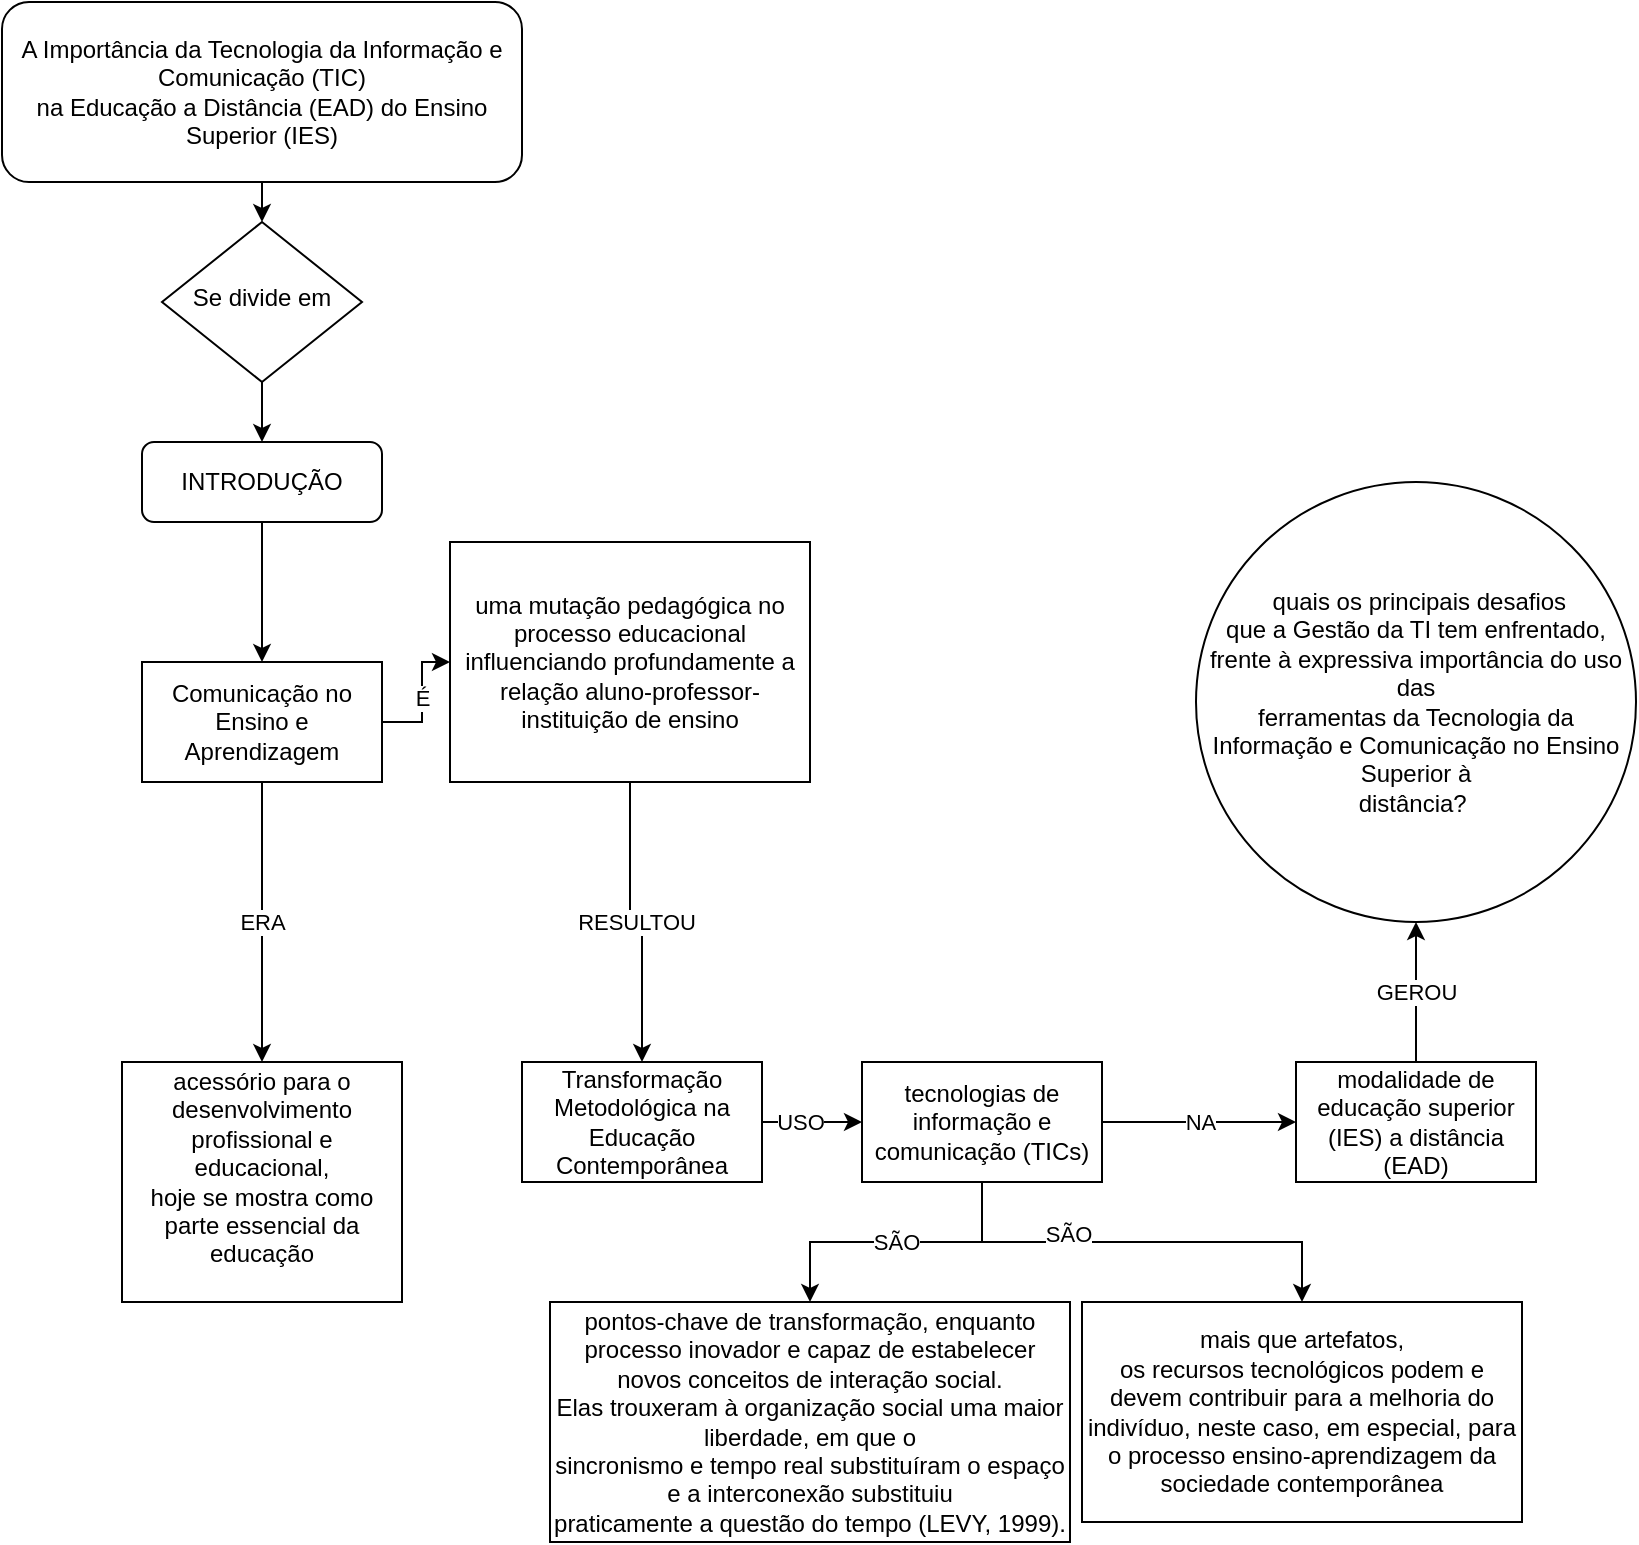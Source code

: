 <mxfile version="21.0.8" type="device"><diagram id="C5RBs43oDa-KdzZeNtuy" name="Page-1"><mxGraphModel dx="1114" dy="610" grid="1" gridSize="10" guides="1" tooltips="1" connect="1" arrows="1" fold="1" page="1" pageScale="1" pageWidth="827" pageHeight="1169" math="0" shadow="0"><root><mxCell id="WIyWlLk6GJQsqaUBKTNV-0"/><mxCell id="WIyWlLk6GJQsqaUBKTNV-1" parent="WIyWlLk6GJQsqaUBKTNV-0"/><mxCell id="97dIQ2gSYf81nI9fvkWK-4" style="edgeStyle=orthogonalEdgeStyle;rounded=0;orthogonalLoop=1;jettySize=auto;html=1;exitX=0.5;exitY=1;exitDx=0;exitDy=0;entryX=0.5;entryY=0;entryDx=0;entryDy=0;" edge="1" parent="WIyWlLk6GJQsqaUBKTNV-1" source="97dIQ2gSYf81nI9fvkWK-0" target="97dIQ2gSYf81nI9fvkWK-2"><mxGeometry relative="1" as="geometry"/></mxCell><mxCell id="97dIQ2gSYf81nI9fvkWK-0" value="A Importância da Tecnologia da Informação e Comunicação (TIC)&lt;br/&gt;na Educação a Distância (EAD) do Ensino Superior (IES)" style="rounded=1;whiteSpace=wrap;html=1;fontSize=12;glass=0;strokeWidth=1;shadow=0;" vertex="1" parent="WIyWlLk6GJQsqaUBKTNV-1"><mxGeometry x="10" y="10" width="260" height="90" as="geometry"/></mxCell><mxCell id="97dIQ2gSYf81nI9fvkWK-1" style="edgeStyle=orthogonalEdgeStyle;rounded=0;orthogonalLoop=1;jettySize=auto;html=1;" edge="1" parent="WIyWlLk6GJQsqaUBKTNV-1" source="97dIQ2gSYf81nI9fvkWK-2" target="97dIQ2gSYf81nI9fvkWK-3"><mxGeometry relative="1" as="geometry"/></mxCell><mxCell id="97dIQ2gSYf81nI9fvkWK-2" value="Se divide em" style="rhombus;whiteSpace=wrap;html=1;shadow=0;fontFamily=Helvetica;fontSize=12;align=center;strokeWidth=1;spacing=6;spacingTop=-4;" vertex="1" parent="WIyWlLk6GJQsqaUBKTNV-1"><mxGeometry x="90" y="120" width="100" height="80" as="geometry"/></mxCell><mxCell id="97dIQ2gSYf81nI9fvkWK-8" style="edgeStyle=orthogonalEdgeStyle;rounded=0;orthogonalLoop=1;jettySize=auto;html=1;exitX=0.5;exitY=1;exitDx=0;exitDy=0;entryX=0.5;entryY=0;entryDx=0;entryDy=0;" edge="1" parent="WIyWlLk6GJQsqaUBKTNV-1" source="97dIQ2gSYf81nI9fvkWK-3" target="97dIQ2gSYf81nI9fvkWK-22"><mxGeometry relative="1" as="geometry"><mxPoint x="140" y="310" as="targetPoint"/></mxGeometry></mxCell><mxCell id="97dIQ2gSYf81nI9fvkWK-3" value="INTRODUÇÃO" style="rounded=1;whiteSpace=wrap;html=1;fontSize=12;glass=0;strokeWidth=1;shadow=0;" vertex="1" parent="WIyWlLk6GJQsqaUBKTNV-1"><mxGeometry x="80" y="230" width="120" height="40" as="geometry"/></mxCell><mxCell id="97dIQ2gSYf81nI9fvkWK-10" value="&lt;font style=&quot;vertical-align: inherit;&quot;&gt;&lt;font style=&quot;vertical-align: inherit;&quot;&gt;É&lt;/font&gt;&lt;/font&gt;" style="edgeStyle=orthogonalEdgeStyle;rounded=0;orthogonalLoop=1;jettySize=auto;html=1;exitX=1;exitY=0.5;exitDx=0;exitDy=0;" edge="1" parent="WIyWlLk6GJQsqaUBKTNV-1" source="97dIQ2gSYf81nI9fvkWK-22" target="97dIQ2gSYf81nI9fvkWK-9"><mxGeometry relative="1" as="geometry"><mxPoint x="220" y="370" as="sourcePoint"/></mxGeometry></mxCell><mxCell id="97dIQ2gSYf81nI9fvkWK-12" value="&lt;font style=&quot;vertical-align: inherit;&quot;&gt;&lt;font style=&quot;vertical-align: inherit;&quot;&gt;ERA&lt;/font&gt;&lt;/font&gt;" style="edgeStyle=orthogonalEdgeStyle;rounded=0;orthogonalLoop=1;jettySize=auto;html=1;exitX=0.5;exitY=1;exitDx=0;exitDy=0;" edge="1" parent="WIyWlLk6GJQsqaUBKTNV-1" source="97dIQ2gSYf81nI9fvkWK-22" target="97dIQ2gSYf81nI9fvkWK-11"><mxGeometry relative="1" as="geometry"><mxPoint x="140" y="430" as="sourcePoint"/></mxGeometry></mxCell><mxCell id="97dIQ2gSYf81nI9fvkWK-14" value="&lt;font style=&quot;vertical-align: inherit;&quot;&gt;&lt;font style=&quot;vertical-align: inherit;&quot;&gt;&lt;font style=&quot;vertical-align: inherit;&quot;&gt;&lt;font style=&quot;vertical-align: inherit;&quot;&gt;RESULTOU&lt;/font&gt;&lt;/font&gt;&lt;/font&gt;&lt;/font&gt;" style="edgeStyle=orthogonalEdgeStyle;rounded=0;orthogonalLoop=1;jettySize=auto;html=1;" edge="1" parent="WIyWlLk6GJQsqaUBKTNV-1" source="97dIQ2gSYf81nI9fvkWK-9" target="97dIQ2gSYf81nI9fvkWK-13"><mxGeometry relative="1" as="geometry"/></mxCell><mxCell id="97dIQ2gSYf81nI9fvkWK-9" value="&lt;font style=&quot;vertical-align: inherit;&quot;&gt;&lt;font style=&quot;vertical-align: inherit;&quot;&gt;uma mutação pedagógica no processo educacional influenciando profundamente a relação aluno-professor-instituição de ensino&lt;/font&gt;&lt;/font&gt;" style="whiteSpace=wrap;html=1;" vertex="1" parent="WIyWlLk6GJQsqaUBKTNV-1"><mxGeometry x="234" y="280" width="180" height="120" as="geometry"/></mxCell><mxCell id="97dIQ2gSYf81nI9fvkWK-11" value="&#10;acessório para o desenvolvimento profissional e educacional,&#10;hoje se mostra como parte essencial da educação&#10;&#10;" style="whiteSpace=wrap;html=1;" vertex="1" parent="WIyWlLk6GJQsqaUBKTNV-1"><mxGeometry x="70" y="540" width="140" height="120" as="geometry"/></mxCell><mxCell id="97dIQ2gSYf81nI9fvkWK-16" value="" style="edgeStyle=orthogonalEdgeStyle;rounded=0;orthogonalLoop=1;jettySize=auto;html=1;" edge="1" parent="WIyWlLk6GJQsqaUBKTNV-1" source="97dIQ2gSYf81nI9fvkWK-13" target="97dIQ2gSYf81nI9fvkWK-15"><mxGeometry relative="1" as="geometry"/></mxCell><mxCell id="97dIQ2gSYf81nI9fvkWK-19" value="&lt;font style=&quot;vertical-align: inherit;&quot;&gt;&lt;font style=&quot;vertical-align: inherit;&quot;&gt;USO&lt;/font&gt;&lt;/font&gt;" style="edgeLabel;html=1;align=center;verticalAlign=middle;resizable=0;points=[];" vertex="1" connectable="0" parent="97dIQ2gSYf81nI9fvkWK-16"><mxGeometry x="-0.25" relative="1" as="geometry"><mxPoint as="offset"/></mxGeometry></mxCell><mxCell id="97dIQ2gSYf81nI9fvkWK-13" value="&lt;font style=&quot;vertical-align: inherit;&quot;&gt;&lt;font style=&quot;vertical-align: inherit;&quot;&gt;Transformação Metodológica na Educação Contemporânea&lt;/font&gt;&lt;/font&gt;" style="whiteSpace=wrap;html=1;" vertex="1" parent="WIyWlLk6GJQsqaUBKTNV-1"><mxGeometry x="270" y="540" width="120" height="60" as="geometry"/></mxCell><mxCell id="97dIQ2gSYf81nI9fvkWK-18" value="NA" style="edgeStyle=orthogonalEdgeStyle;rounded=0;orthogonalLoop=1;jettySize=auto;html=1;" edge="1" parent="WIyWlLk6GJQsqaUBKTNV-1" source="97dIQ2gSYf81nI9fvkWK-15" target="97dIQ2gSYf81nI9fvkWK-17"><mxGeometry relative="1" as="geometry"/></mxCell><mxCell id="97dIQ2gSYf81nI9fvkWK-31" value="SÃO" style="edgeStyle=orthogonalEdgeStyle;rounded=0;orthogonalLoop=1;jettySize=auto;html=1;entryX=0.5;entryY=0;entryDx=0;entryDy=0;" edge="1" parent="WIyWlLk6GJQsqaUBKTNV-1" source="97dIQ2gSYf81nI9fvkWK-15" target="97dIQ2gSYf81nI9fvkWK-20"><mxGeometry relative="1" as="geometry"><mxPoint x="500" y="640" as="targetPoint"/><Array as="points"><mxPoint x="500" y="630"/><mxPoint x="414" y="630"/></Array></mxGeometry></mxCell><mxCell id="97dIQ2gSYf81nI9fvkWK-32" style="edgeStyle=orthogonalEdgeStyle;rounded=0;orthogonalLoop=1;jettySize=auto;html=1;entryX=0.5;entryY=0;entryDx=0;entryDy=0;" edge="1" parent="WIyWlLk6GJQsqaUBKTNV-1" source="97dIQ2gSYf81nI9fvkWK-15" target="97dIQ2gSYf81nI9fvkWK-27"><mxGeometry relative="1" as="geometry"/></mxCell><mxCell id="97dIQ2gSYf81nI9fvkWK-33" value="SÃO" style="edgeLabel;html=1;align=center;verticalAlign=middle;resizable=0;points=[];" vertex="1" connectable="0" parent="97dIQ2gSYf81nI9fvkWK-32"><mxGeometry x="-0.336" y="4" relative="1" as="geometry"><mxPoint as="offset"/></mxGeometry></mxCell><mxCell id="97dIQ2gSYf81nI9fvkWK-15" value="&lt;font style=&quot;vertical-align: inherit;&quot;&gt;&lt;font style=&quot;vertical-align: inherit;&quot;&gt;tecnologias de informação e comunicação (TICs)&lt;/font&gt;&lt;/font&gt;" style="whiteSpace=wrap;html=1;" vertex="1" parent="WIyWlLk6GJQsqaUBKTNV-1"><mxGeometry x="440" y="540" width="120" height="60" as="geometry"/></mxCell><mxCell id="97dIQ2gSYf81nI9fvkWK-26" value="GEROU" style="edgeStyle=orthogonalEdgeStyle;rounded=0;orthogonalLoop=1;jettySize=auto;html=1;" edge="1" parent="WIyWlLk6GJQsqaUBKTNV-1" source="97dIQ2gSYf81nI9fvkWK-17" target="97dIQ2gSYf81nI9fvkWK-25"><mxGeometry relative="1" as="geometry"/></mxCell><mxCell id="97dIQ2gSYf81nI9fvkWK-17" value="&lt;font style=&quot;vertical-align: inherit;&quot;&gt;&lt;font style=&quot;vertical-align: inherit;&quot;&gt;&lt;font style=&quot;vertical-align: inherit;&quot;&gt;&lt;font style=&quot;vertical-align: inherit;&quot;&gt;modalidade de educação superior (IES) a distância (EAD)&lt;/font&gt;&lt;/font&gt;&lt;/font&gt;&lt;/font&gt;" style="whiteSpace=wrap;html=1;" vertex="1" parent="WIyWlLk6GJQsqaUBKTNV-1"><mxGeometry x="657" y="540" width="120" height="60" as="geometry"/></mxCell><mxCell id="97dIQ2gSYf81nI9fvkWK-20" value="&lt;font style=&quot;vertical-align: inherit;&quot;&gt;&lt;font style=&quot;vertical-align: inherit;&quot;&gt; pontos-chave de transformação, enquanto&lt;br/&gt;processo inovador e capaz de estabelecer novos conceitos de interação social.&lt;br/&gt;Elas trouxeram à organização social uma maior liberdade, em que o&lt;br/&gt;sincronismo e tempo real substituíram o espaço e a interconexão substituiu&lt;br/&gt;praticamente a questão do tempo (LEVY, 1999). &lt;/font&gt;&lt;/font&gt;" style="whiteSpace=wrap;html=1;" vertex="1" parent="WIyWlLk6GJQsqaUBKTNV-1"><mxGeometry x="284" y="660" width="260" height="120" as="geometry"/></mxCell><mxCell id="97dIQ2gSYf81nI9fvkWK-22" value="Comunicação no Ensino e Aprendizagem" style="rounded=0;whiteSpace=wrap;html=1;" vertex="1" parent="WIyWlLk6GJQsqaUBKTNV-1"><mxGeometry x="80" y="340" width="120" height="60" as="geometry"/></mxCell><mxCell id="97dIQ2gSYf81nI9fvkWK-25" value="&amp;nbsp;quais os principais desafios&lt;br/&gt;que a Gestão da TI tem enfrentado, frente à expressiva importância do uso das&lt;br/&gt;ferramentas da Tecnologia da Informação e Comunicação no Ensino Superior à&lt;br/&gt;distância?&amp;nbsp;" style="ellipse;whiteSpace=wrap;html=1;" vertex="1" parent="WIyWlLk6GJQsqaUBKTNV-1"><mxGeometry x="607" y="250" width="220" height="220" as="geometry"/></mxCell><mxCell id="97dIQ2gSYf81nI9fvkWK-27" value="&lt;font style=&quot;vertical-align: inherit;&quot;&gt;&lt;font style=&quot;vertical-align: inherit;&quot;&gt;mais que artefatos,&lt;br/&gt;os recursos tecnológicos podem e devem contribuir para a melhoria do&lt;br/&gt;indivíduo, neste caso, em especial, para o processo ensino-aprendizagem da&lt;br/&gt;sociedade contemporânea&lt;/font&gt;&lt;/font&gt;" style="whiteSpace=wrap;html=1;" vertex="1" parent="WIyWlLk6GJQsqaUBKTNV-1"><mxGeometry x="550" y="660" width="220" height="110" as="geometry"/></mxCell></root></mxGraphModel></diagram></mxfile>